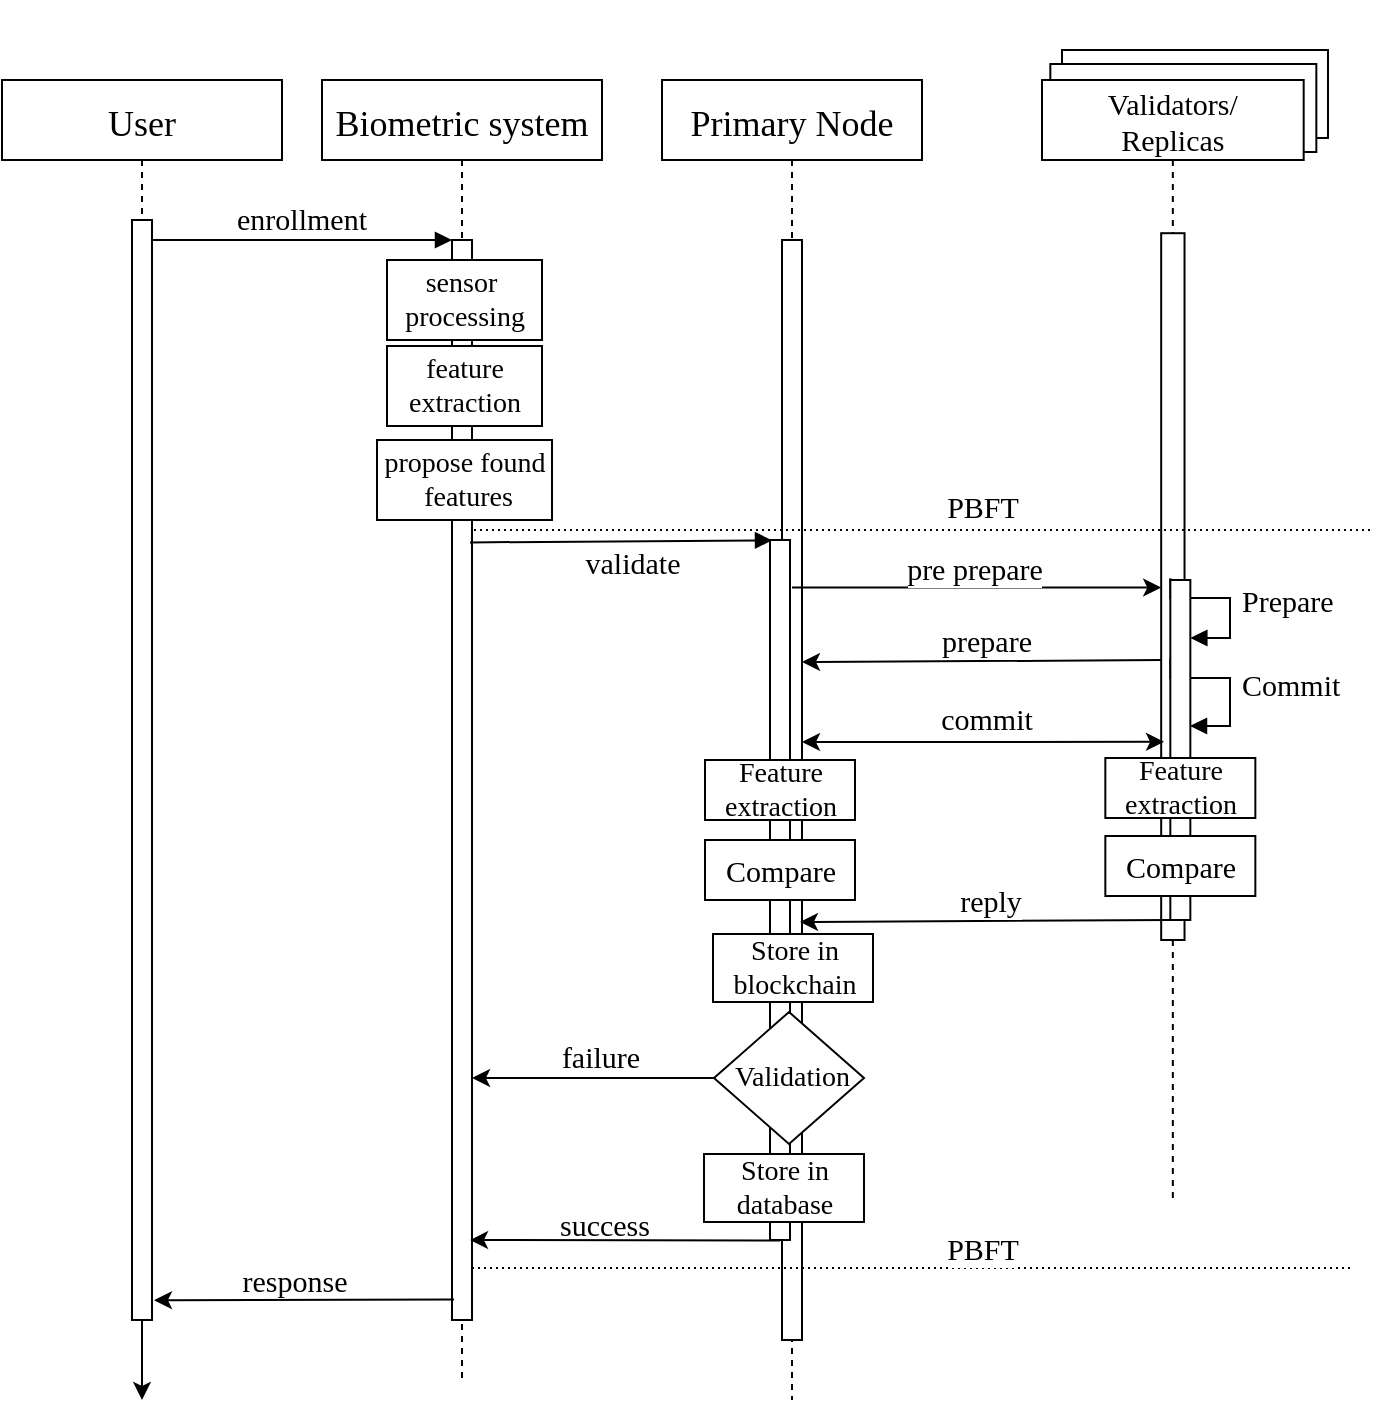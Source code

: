 <mxfile version="20.1.1" type="device"><diagram id="kgpKYQtTHZ0yAKxKKP6v" name="Page-1"><mxGraphModel dx="946" dy="645" grid="1" gridSize="10" guides="1" tooltips="1" connect="1" arrows="1" fold="1" page="1" pageScale="1" pageWidth="850" pageHeight="1100" math="0" shadow="0"><root><mxCell id="0"/><mxCell id="1" parent="0"/><mxCell id="3nuBFxr9cyL0pnOWT2aG-1" value="User" style="shape=umlLifeline;perimeter=lifelinePerimeter;container=1;collapsible=0;recursiveResize=0;rounded=0;shadow=0;strokeWidth=1;fontFamily=Times New Roman;fontSize=18;" parent="1" vertex="1"><mxGeometry x="90" y="70" width="140" height="650" as="geometry"/></mxCell><mxCell id="3nuBFxr9cyL0pnOWT2aG-2" value="" style="points=[];perimeter=orthogonalPerimeter;rounded=0;shadow=0;strokeWidth=1;fontFamily=Times New Roman;fontSize=15;" parent="3nuBFxr9cyL0pnOWT2aG-1" vertex="1"><mxGeometry x="65" y="70" width="10" height="550" as="geometry"/></mxCell><mxCell id="3nuBFxr9cyL0pnOWT2aG-3" value="" style="verticalAlign=bottom;startArrow=oval;endArrow=block;startSize=8;shadow=0;strokeWidth=1;fontFamily=Times New Roman;fontSize=15;" parent="3nuBFxr9cyL0pnOWT2aG-1" target="3nuBFxr9cyL0pnOWT2aG-2" edge="1" source="3nuBFxr9cyL0pnOWT2aG-1"><mxGeometry relative="1" as="geometry"><mxPoint x="10" y="70" as="sourcePoint"/></mxGeometry></mxCell><mxCell id="3nuBFxr9cyL0pnOWT2aG-5" value="Biometric system" style="shape=umlLifeline;perimeter=lifelinePerimeter;container=1;collapsible=0;recursiveResize=0;rounded=0;shadow=0;strokeWidth=1;fontFamily=Times New Roman;fontSize=18;size=40;" parent="1" vertex="1"><mxGeometry x="250" y="70" width="140" height="650" as="geometry"/></mxCell><mxCell id="3nuBFxr9cyL0pnOWT2aG-6" value="" style="points=[];perimeter=orthogonalPerimeter;rounded=0;shadow=0;strokeWidth=1;fontFamily=Times New Roman;fontSize=15;" parent="3nuBFxr9cyL0pnOWT2aG-5" vertex="1"><mxGeometry x="65" y="80" width="10" height="540" as="geometry"/></mxCell><mxCell id="P_v_ZcbFUgKkoeQTpAPd-36" value="sensor&amp;nbsp;&lt;br style=&quot;font-size: 14px;&quot;&gt;processing" style="html=1;fontFamily=Times New Roman;fontSize=14;" parent="3nuBFxr9cyL0pnOWT2aG-5" vertex="1"><mxGeometry x="32.5" y="90" width="77.5" height="40" as="geometry"/></mxCell><mxCell id="P_v_ZcbFUgKkoeQTpAPd-38" value="feature&lt;br style=&quot;font-size: 14px;&quot;&gt;extraction" style="html=1;fontFamily=Times New Roman;fontSize=14;" parent="3nuBFxr9cyL0pnOWT2aG-5" vertex="1"><mxGeometry x="32.5" y="133" width="77.5" height="40" as="geometry"/></mxCell><mxCell id="P_v_ZcbFUgKkoeQTpAPd-109" value="propose&amp;nbsp;found&lt;br style=&quot;font-size: 14px;&quot;&gt;&amp;nbsp;features" style="html=1;fontFamily=Times New Roman;fontSize=14;" parent="3nuBFxr9cyL0pnOWT2aG-5" vertex="1"><mxGeometry x="27.5" y="180" width="87.5" height="40" as="geometry"/></mxCell><mxCell id="eURm9q4_a6fRLodif_rG-14" value="success" style="text;html=1;align=center;verticalAlign=middle;resizable=0;points=[];autosize=1;strokeColor=none;fillColor=none;fontSize=15;fontFamily=Times New Roman;" vertex="1" parent="3nuBFxr9cyL0pnOWT2aG-5"><mxGeometry x="106" y="557" width="70" height="30" as="geometry"/></mxCell><mxCell id="3nuBFxr9cyL0pnOWT2aG-8" value="enrollment" style="verticalAlign=bottom;endArrow=block;entryX=0;entryY=0;shadow=0;strokeWidth=1;fontFamily=Times New Roman;fontSize=15;" parent="1" edge="1"><mxGeometry relative="1" as="geometry"><mxPoint x="165" y="150" as="sourcePoint"/><mxPoint x="315" y="150" as="targetPoint"/></mxGeometry></mxCell><mxCell id="P_v_ZcbFUgKkoeQTpAPd-16" value="" style="group;fontFamily=Times New Roman;fontSize=15;" parent="1" vertex="1" connectable="0"><mxGeometry x="630" y="30" width="140" height="600" as="geometry"/></mxCell><mxCell id="P_v_ZcbFUgKkoeQTpAPd-121" value="" style="rounded=0;whiteSpace=wrap;html=1;fontFamily=Times New Roman;fontSize=18;" parent="P_v_ZcbFUgKkoeQTpAPd-16" vertex="1"><mxGeometry x="-10" y="25" width="133" height="44" as="geometry"/></mxCell><mxCell id="P_v_ZcbFUgKkoeQTpAPd-120" value="" style="rounded=0;whiteSpace=wrap;html=1;fontFamily=Times New Roman;fontSize=18;" parent="P_v_ZcbFUgKkoeQTpAPd-16" vertex="1"><mxGeometry x="-15.83" y="32" width="133" height="44" as="geometry"/></mxCell><mxCell id="P_v_ZcbFUgKkoeQTpAPd-19" value="Validators/&#10;Replicas" style="shape=umlLifeline;perimeter=lifelinePerimeter;container=1;collapsible=0;recursiveResize=0;rounded=0;shadow=0;strokeWidth=1;fontFamily=Times New Roman;fontSize=15;" parent="P_v_ZcbFUgKkoeQTpAPd-16" vertex="1"><mxGeometry x="-20" y="40" width="130.84" height="560" as="geometry"/></mxCell><mxCell id="P_v_ZcbFUgKkoeQTpAPd-20" value="" style="points=[];perimeter=orthogonalPerimeter;rounded=0;shadow=0;strokeWidth=1;fontFamily=Times New Roman;fontSize=15;" parent="P_v_ZcbFUgKkoeQTpAPd-19" vertex="1"><mxGeometry x="59.59" y="76.6" width="11.67" height="353.4" as="geometry"/></mxCell><mxCell id="P_v_ZcbFUgKkoeQTpAPd-63" value="Commit" style="edgeStyle=orthogonalEdgeStyle;html=1;align=left;spacingLeft=2;endArrow=block;rounded=0;fontFamily=Times New Roman;fontSize=15;entryX=0.983;entryY=0.435;entryDx=0;entryDy=0;entryPerimeter=0;" parent="P_v_ZcbFUgKkoeQTpAPd-19" target="P_v_ZcbFUgKkoeQTpAPd-92" edge="1"><mxGeometry x="0.017" y="2" relative="1" as="geometry"><mxPoint x="64.17" y="289.09" as="sourcePoint"/><Array as="points"><mxPoint x="64" y="299"/><mxPoint x="94" y="299"/><mxPoint x="94" y="323"/></Array><mxPoint x="130" y="323" as="targetPoint"/><mxPoint as="offset"/></mxGeometry></mxCell><mxCell id="P_v_ZcbFUgKkoeQTpAPd-60" value="Prepare" style="edgeStyle=orthogonalEdgeStyle;html=1;align=left;spacingLeft=2;endArrow=block;rounded=0;fontFamily=Times New Roman;fontSize=15;" parent="P_v_ZcbFUgKkoeQTpAPd-19" target="P_v_ZcbFUgKkoeQTpAPd-92" edge="1"><mxGeometry x="0.017" y="2" relative="1" as="geometry"><mxPoint x="64.17" y="249.09" as="sourcePoint"/><Array as="points"><mxPoint x="64" y="259"/><mxPoint x="94" y="259"/><mxPoint x="94" y="279"/></Array><mxPoint x="120" y="279" as="targetPoint"/><mxPoint as="offset"/></mxGeometry></mxCell><mxCell id="P_v_ZcbFUgKkoeQTpAPd-92" value="" style="html=1;points=[];perimeter=orthogonalPerimeter;fontFamily=Times New Roman;fontSize=15;" parent="P_v_ZcbFUgKkoeQTpAPd-16" vertex="1"><mxGeometry x="44.17" y="290" width="10" height="170" as="geometry"/></mxCell><mxCell id="P_v_ZcbFUgKkoeQTpAPd-70" value="Feature&lt;br style=&quot;font-size: 14px;&quot;&gt;extraction" style="html=1;fontFamily=Times New Roman;fontSize=14;" parent="P_v_ZcbFUgKkoeQTpAPd-16" vertex="1"><mxGeometry x="11.67" y="379" width="75" height="30" as="geometry"/></mxCell><mxCell id="P_v_ZcbFUgKkoeQTpAPd-95" value="Compare" style="html=1;fontFamily=Times New Roman;fontSize=15;" parent="P_v_ZcbFUgKkoeQTpAPd-16" vertex="1"><mxGeometry x="11.67" y="418" width="75" height="30" as="geometry"/></mxCell><mxCell id="P_v_ZcbFUgKkoeQTpAPd-35" style="edgeStyle=orthogonalEdgeStyle;rounded=0;orthogonalLoop=1;jettySize=auto;html=1;fontFamily=Times New Roman;fontSize=15;" parent="1" source="3nuBFxr9cyL0pnOWT2aG-2" edge="1"><mxGeometry relative="1" as="geometry"><mxPoint x="160" y="730" as="targetPoint"/><Array as="points"><mxPoint x="160" y="730"/></Array></mxGeometry></mxCell><mxCell id="P_v_ZcbFUgKkoeQTpAPd-41" value="Primary Node" style="shape=umlLifeline;perimeter=lifelinePerimeter;container=1;collapsible=0;recursiveResize=0;rounded=0;shadow=0;strokeWidth=1;fontFamily=Times New Roman;fontSize=18;" parent="1" vertex="1"><mxGeometry x="420" y="70" width="130" height="660" as="geometry"/></mxCell><mxCell id="P_v_ZcbFUgKkoeQTpAPd-42" value="" style="points=[];perimeter=orthogonalPerimeter;rounded=0;shadow=0;strokeWidth=1;fontFamily=Times New Roman;fontSize=15;" parent="P_v_ZcbFUgKkoeQTpAPd-41" vertex="1"><mxGeometry x="60" y="80" width="10" height="550" as="geometry"/></mxCell><mxCell id="P_v_ZcbFUgKkoeQTpAPd-48" value="" style="html=1;points=[];perimeter=orthogonalPerimeter;fontFamily=Times New Roman;fontSize=15;" parent="P_v_ZcbFUgKkoeQTpAPd-41" vertex="1"><mxGeometry x="54" y="230" width="10" height="350" as="geometry"/></mxCell><mxCell id="P_v_ZcbFUgKkoeQTpAPd-87" value="Feature &lt;br style=&quot;font-size: 14px;&quot;&gt;extraction" style="html=1;fontFamily=Times New Roman;fontSize=14;" parent="P_v_ZcbFUgKkoeQTpAPd-41" vertex="1"><mxGeometry x="21.5" y="340" width="75" height="30" as="geometry"/></mxCell><mxCell id="P_v_ZcbFUgKkoeQTpAPd-94" value="Compare" style="html=1;fontFamily=Times New Roman;fontSize=15;" parent="P_v_ZcbFUgKkoeQTpAPd-41" vertex="1"><mxGeometry x="21.5" y="380" width="75" height="30" as="geometry"/></mxCell><mxCell id="P_v_ZcbFUgKkoeQTpAPd-93" value="Store in&lt;br&gt;database" style="html=1;fontFamily=Times New Roman;fontSize=14;" parent="P_v_ZcbFUgKkoeQTpAPd-41" vertex="1"><mxGeometry x="21" y="537" width="80" height="34" as="geometry"/></mxCell><mxCell id="P_v_ZcbFUgKkoeQTpAPd-105" value="" style="endArrow=none;dashed=1;html=1;rounded=0;dashPattern=1 2;fontFamily=Times New Roman;fontSize=15;entryX=0.5;entryY=1;entryDx=0;entryDy=0;" parent="P_v_ZcbFUgKkoeQTpAPd-41" edge="1"><mxGeometry width="50" height="50" relative="1" as="geometry"><mxPoint x="354" y="225" as="sourcePoint"/><mxPoint x="-94.75" y="225" as="targetPoint"/></mxGeometry></mxCell><mxCell id="P_v_ZcbFUgKkoeQTpAPd-106" value="PBFT" style="edgeLabel;html=1;align=center;verticalAlign=middle;resizable=0;points=[];fontFamily=Times New Roman;fontSize=15;" parent="P_v_ZcbFUgKkoeQTpAPd-105" vertex="1" connectable="0"><mxGeometry x="-0.033" relative="1" as="geometry"><mxPoint x="23" y="-12" as="offset"/></mxGeometry></mxCell><mxCell id="P_v_ZcbFUgKkoeQTpAPd-112" value="&amp;nbsp;Validation" style="rhombus;whiteSpace=wrap;html=1;fontFamily=Times New Roman;fontSize=14;" parent="P_v_ZcbFUgKkoeQTpAPd-41" vertex="1"><mxGeometry x="26" y="466" width="75" height="66" as="geometry"/></mxCell><mxCell id="eURm9q4_a6fRLodif_rG-16" value="Store in&lt;br&gt;blockchain" style="html=1;fontFamily=Times New Roman;fontSize=14;" vertex="1" parent="P_v_ZcbFUgKkoeQTpAPd-41"><mxGeometry x="25.5" y="427" width="80" height="34" as="geometry"/></mxCell><mxCell id="P_v_ZcbFUgKkoeQTpAPd-49" value="validate" style="html=1;verticalAlign=bottom;endArrow=block;rounded=0;fontFamily=Times New Roman;fontSize=15;entryX=-0.5;entryY=0.273;entryDx=0;entryDy=0;entryPerimeter=0;exitX=0.9;exitY=0.28;exitDx=0;exitDy=0;exitPerimeter=0;" parent="1" source="3nuBFxr9cyL0pnOWT2aG-6" target="P_v_ZcbFUgKkoeQTpAPd-42" edge="1"><mxGeometry x="0.07" y="-22" relative="1" as="geometry"><mxPoint x="330" y="300" as="sourcePoint"/><mxPoint x="470" y="298" as="targetPoint"/><mxPoint as="offset"/></mxGeometry></mxCell><mxCell id="P_v_ZcbFUgKkoeQTpAPd-55" value="" style="endArrow=classic;html=1;rounded=0;exitX=1.1;exitY=0.068;exitDx=0;exitDy=0;exitPerimeter=0;fontFamily=Times New Roman;fontSize=15;" parent="1" source="P_v_ZcbFUgKkoeQTpAPd-48" target="P_v_ZcbFUgKkoeQTpAPd-20" edge="1"><mxGeometry width="50" height="50" relative="1" as="geometry"><mxPoint x="520" y="330" as="sourcePoint"/><mxPoint x="440" y="340" as="targetPoint"/></mxGeometry></mxCell><mxCell id="P_v_ZcbFUgKkoeQTpAPd-56" value="pre prepare" style="edgeLabel;html=1;align=center;verticalAlign=middle;resizable=0;points=[];fontFamily=Times New Roman;fontSize=15;" parent="P_v_ZcbFUgKkoeQTpAPd-55" vertex="1" connectable="0"><mxGeometry x="-0.12" y="-1" relative="1" as="geometry"><mxPoint x="10" y="-11" as="offset"/></mxGeometry></mxCell><mxCell id="P_v_ZcbFUgKkoeQTpAPd-64" value="" style="endArrow=classic;startArrow=classic;html=1;rounded=0;fontFamily=Times New Roman;fontSize=15;exitX=-0.317;exitY=0.476;exitDx=0;exitDy=0;exitPerimeter=0;" parent="1" source="P_v_ZcbFUgKkoeQTpAPd-92" edge="1"><mxGeometry width="50" height="50" relative="1" as="geometry"><mxPoint x="670.997" y="430.0" as="sourcePoint"/><mxPoint x="490" y="401" as="targetPoint"/><Array as="points"><mxPoint x="580" y="401"/></Array></mxGeometry></mxCell><mxCell id="P_v_ZcbFUgKkoeQTpAPd-65" value="commit" style="edgeLabel;html=1;align=center;verticalAlign=middle;resizable=0;points=[];fontFamily=Times New Roman;fontSize=15;" parent="P_v_ZcbFUgKkoeQTpAPd-64" vertex="1" connectable="0"><mxGeometry x="-0.12" y="-1" relative="1" as="geometry"><mxPoint x="-10" y="-11" as="offset"/></mxGeometry></mxCell><mxCell id="P_v_ZcbFUgKkoeQTpAPd-67" value="" style="endArrow=classic;html=1;rounded=0;exitX=0.035;exitY=0.604;exitDx=0;exitDy=0;exitPerimeter=0;fontFamily=Times New Roman;fontSize=15;" parent="1" source="P_v_ZcbFUgKkoeQTpAPd-20" edge="1"><mxGeometry width="50" height="50" relative="1" as="geometry"><mxPoint x="670" y="370" as="sourcePoint"/><mxPoint x="490" y="361" as="targetPoint"/></mxGeometry></mxCell><mxCell id="P_v_ZcbFUgKkoeQTpAPd-68" value="prepare" style="edgeLabel;html=1;align=center;verticalAlign=middle;resizable=0;points=[];fontFamily=Times New Roman;fontSize=15;" parent="P_v_ZcbFUgKkoeQTpAPd-67" vertex="1" connectable="0"><mxGeometry x="-0.12" y="-1" relative="1" as="geometry"><mxPoint x="-9" y="-10" as="offset"/></mxGeometry></mxCell><mxCell id="P_v_ZcbFUgKkoeQTpAPd-118" value="" style="endArrow=none;dashed=1;html=1;rounded=0;dashPattern=1 2;fontFamily=Times New Roman;fontSize=15;" parent="1" edge="1"><mxGeometry width="50" height="50" relative="1" as="geometry"><mxPoint x="764" y="664" as="sourcePoint"/><mxPoint x="324" y="664" as="targetPoint"/></mxGeometry></mxCell><mxCell id="P_v_ZcbFUgKkoeQTpAPd-119" value="PBFT" style="edgeLabel;html=1;align=center;verticalAlign=middle;resizable=0;points=[];fontFamily=Times New Roman;fontSize=15;" parent="P_v_ZcbFUgKkoeQTpAPd-118" vertex="1" connectable="0"><mxGeometry x="-0.033" relative="1" as="geometry"><mxPoint x="28" y="-10" as="offset"/></mxGeometry></mxCell><mxCell id="eURm9q4_a6fRLodif_rG-11" value="" style="endArrow=classic;html=1;rounded=0;exitX=0;exitY=0.5;exitDx=0;exitDy=0;" edge="1" parent="1" source="P_v_ZcbFUgKkoeQTpAPd-112" target="3nuBFxr9cyL0pnOWT2aG-6"><mxGeometry x="0.064" y="-16" width="50" height="50" relative="1" as="geometry"><mxPoint x="400" y="450" as="sourcePoint"/><mxPoint x="330" y="570" as="targetPoint"/><mxPoint as="offset"/></mxGeometry></mxCell><mxCell id="eURm9q4_a6fRLodif_rG-12" value="" style="endArrow=classic;html=1;rounded=0;exitX=-0.1;exitY=0.924;exitDx=0;exitDy=0;exitPerimeter=0;entryX=0.9;entryY=0.926;entryDx=0;entryDy=0;entryPerimeter=0;" edge="1" parent="1" target="3nuBFxr9cyL0pnOWT2aG-6"><mxGeometry width="50" height="50" relative="1" as="geometry"><mxPoint x="479" y="650.2" as="sourcePoint"/><mxPoint x="330" y="650" as="targetPoint"/></mxGeometry></mxCell><mxCell id="eURm9q4_a6fRLodif_rG-13" value="failure" style="text;html=1;align=center;verticalAlign=middle;resizable=0;points=[];autosize=1;strokeColor=none;fillColor=none;fontSize=15;fontFamily=Times New Roman;" vertex="1" parent="1"><mxGeometry x="359" y="543" width="60" height="30" as="geometry"/></mxCell><mxCell id="P_v_ZcbFUgKkoeQTpAPd-126" value="" style="endArrow=classic;html=1;rounded=0;fontFamily=Times New Roman;fontSize=15;exitX=-0.017;exitY=1;exitDx=0;exitDy=0;exitPerimeter=0;entryX=0.9;entryY=0.62;entryDx=0;entryDy=0;entryPerimeter=0;" parent="1" edge="1" target="P_v_ZcbFUgKkoeQTpAPd-42" source="P_v_ZcbFUgKkoeQTpAPd-92"><mxGeometry width="50" height="50" relative="1" as="geometry"><mxPoint x="670" y="500" as="sourcePoint"/><mxPoint x="490" y="500" as="targetPoint"/></mxGeometry></mxCell><mxCell id="P_v_ZcbFUgKkoeQTpAPd-127" value="reply" style="edgeLabel;html=1;align=center;verticalAlign=middle;resizable=0;points=[];fontFamily=Times New Roman;fontSize=15;" parent="P_v_ZcbFUgKkoeQTpAPd-126" vertex="1" connectable="0"><mxGeometry x="-0.12" y="-1" relative="1" as="geometry"><mxPoint x="-9" y="-10" as="offset"/></mxGeometry></mxCell><mxCell id="eURm9q4_a6fRLodif_rG-17" value="" style="endArrow=classic;html=1;rounded=0;exitX=0.1;exitY=0.981;exitDx=0;exitDy=0;exitPerimeter=0;entryX=1.1;entryY=0.982;entryDx=0;entryDy=0;entryPerimeter=0;" edge="1" parent="1" source="3nuBFxr9cyL0pnOWT2aG-6" target="3nuBFxr9cyL0pnOWT2aG-2"><mxGeometry width="50" height="50" relative="1" as="geometry"><mxPoint x="489" y="660.2" as="sourcePoint"/><mxPoint x="334" y="660.04" as="targetPoint"/></mxGeometry></mxCell><mxCell id="eURm9q4_a6fRLodif_rG-18" value="response" style="text;html=1;align=center;verticalAlign=middle;resizable=0;points=[];autosize=1;strokeColor=none;fillColor=none;fontSize=15;fontFamily=Times New Roman;" vertex="1" parent="1"><mxGeometry x="196" y="655" width="80" height="30" as="geometry"/></mxCell></root></mxGraphModel></diagram></mxfile>